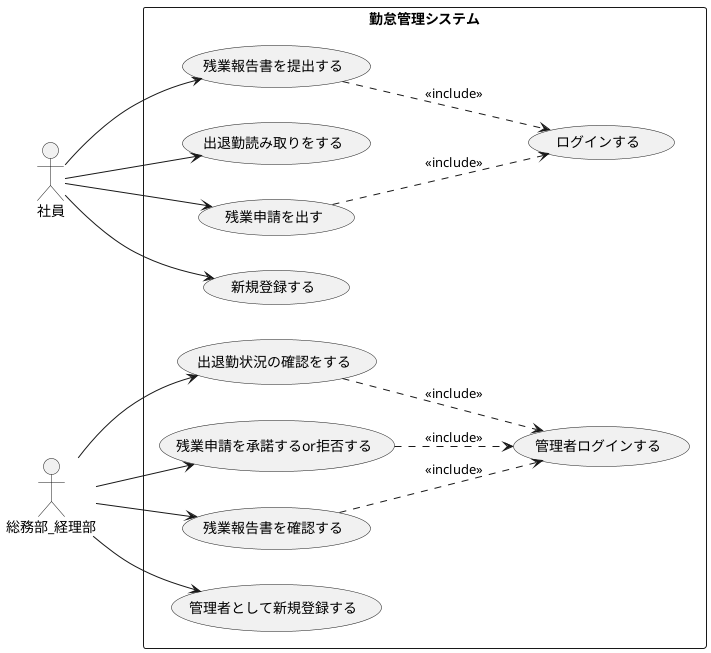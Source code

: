 @startuml ユースケース図
left to right direction
actor 社員
actor 総務部_経理部
rectangle 勤怠管理システム{
usecase 出退勤読み取りをする
usecase 残業申請を出す
usecase 残業申請を承諾するor拒否する
usecase 出退勤状況の確認をする
usecase 残業報告書を提出する
usecase 残業報告書を確認する
usecase ログインする
usecase 管理者ログインする
usecase 新規登録する
usecase 管理者として新規登録する
}
社員-->出退勤読み取りをする
社員-->残業申請を出す
社員-left->残業報告書を提出する
社員-->新規登録する
総務部_経理部-->残業報告書を確認する
総務部_経理部-->残業申請を承諾するor拒否する
総務部_経理部-->管理者として新規登録する
総務部_経理部-left->出退勤状況の確認をする
出退勤状況の確認をする-.>管理者ログインする:<<include>>
残業申請を出す-.>ログインする:<<include>>
残業申請を承諾するor拒否する-.>管理者ログインする:<<include>>
残業報告書を提出する-.>ログインする:<<include>>
残業報告書を確認する-.>管理者ログインする:<<include>>
@enduml